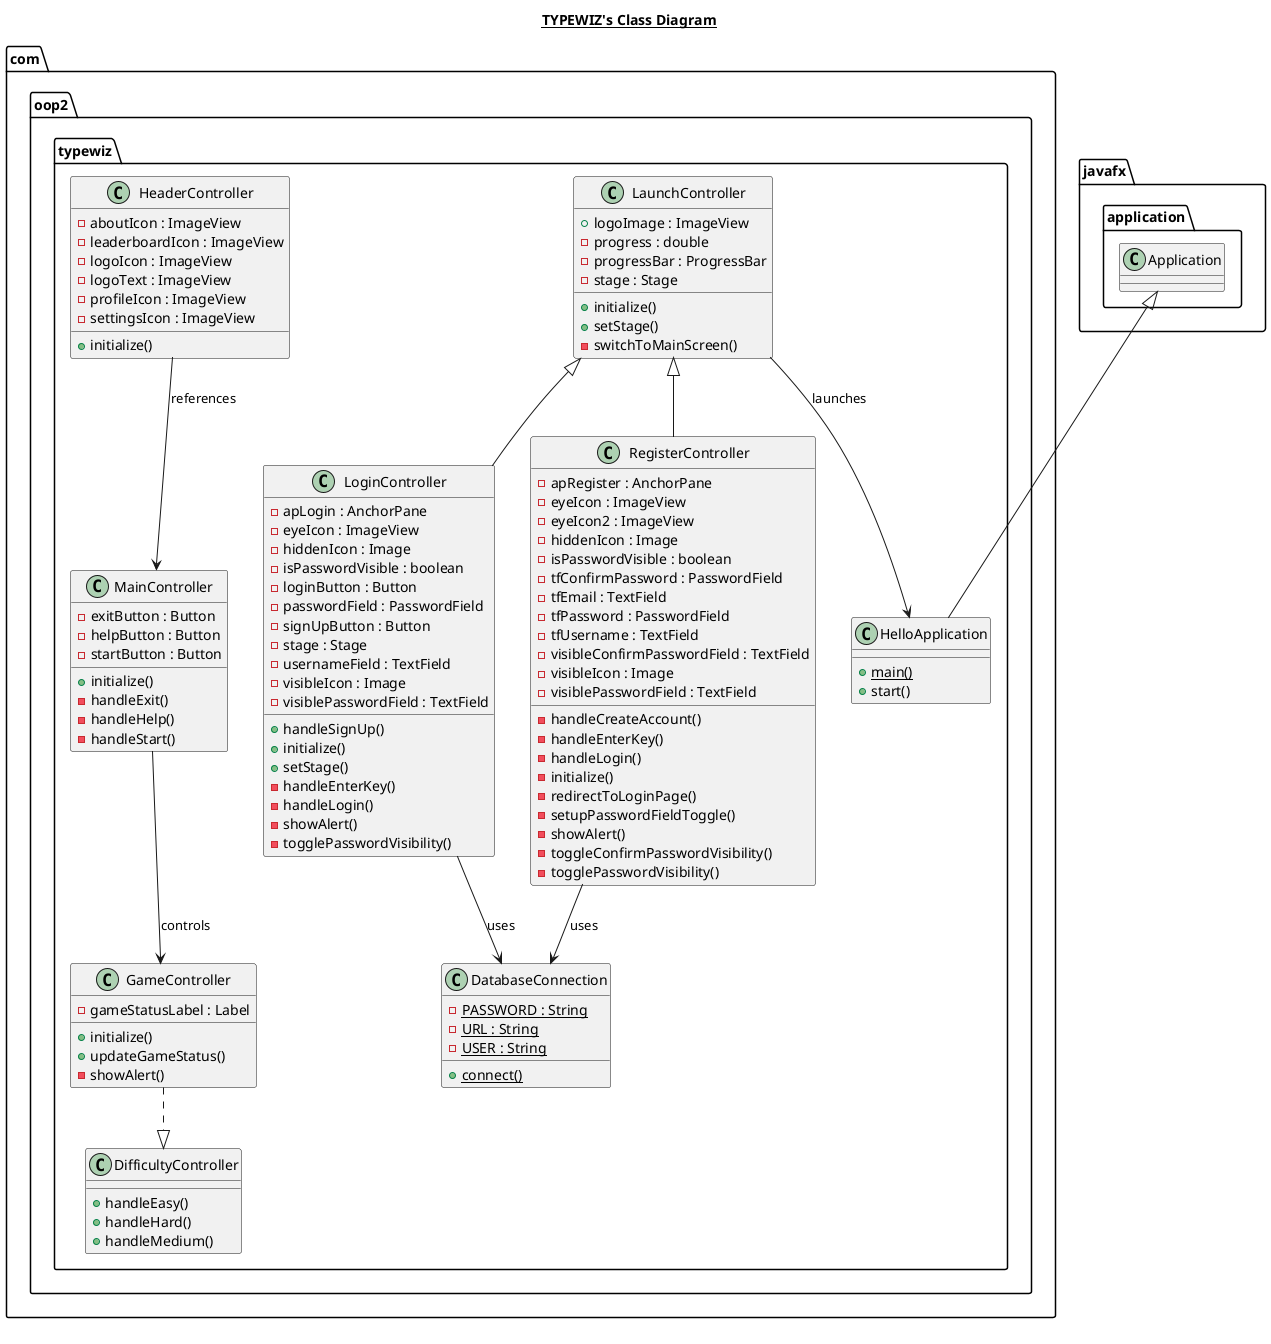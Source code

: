 @startuml

title __TYPEWIZ's Class Diagram__

class com.oop2.typewiz.DatabaseConnection {
    {static} - PASSWORD : String
    {static} - URL : String
    {static} - USER : String
    {static} + connect()
}

class com.oop2.typewiz.DifficultyController {
    + handleEasy()
    + handleHard()
    + handleMedium()
}

class com.oop2.typewiz.GameController {
    - gameStatusLabel : Label
    + initialize()
    + updateGameStatus()
    - showAlert()
}

class com.oop2.typewiz.HeaderController {
    - aboutIcon : ImageView
    - leaderboardIcon : ImageView
    - logoIcon : ImageView
    - logoText : ImageView
    - profileIcon : ImageView
    - settingsIcon : ImageView
    + initialize()
}

class com.oop2.typewiz.HelloApplication {
    {static} + main()
    + start()
}

class com.oop2.typewiz.LaunchController {
    + logoImage : ImageView
    - progress : double
    - progressBar : ProgressBar
    - stage : Stage
    + initialize()
    + setStage()
    - switchToMainScreen()
}

class com.oop2.typewiz.LoginController {
    - apLogin : AnchorPane
    - eyeIcon : ImageView
    - hiddenIcon : Image
    - isPasswordVisible : boolean
    - loginButton : Button
    - passwordField : PasswordField
    - signUpButton : Button
    - stage : Stage
    - usernameField : TextField
    - visibleIcon : Image
    - visiblePasswordField : TextField
    + handleSignUp()
    + initialize()
    + setStage()
    - handleEnterKey()
    - handleLogin()
    - showAlert()
    - togglePasswordVisibility()
}

class com.oop2.typewiz.MainController {
    - exitButton : Button
    - helpButton : Button
    - startButton : Button
    + initialize()
    - handleExit()
    - handleHelp()
    - handleStart()
}

class com.oop2.typewiz.RegisterController {
    - apRegister : AnchorPane
    - eyeIcon : ImageView
    - eyeIcon2 : ImageView
    - hiddenIcon : Image
    - isPasswordVisible : boolean
    - tfConfirmPassword : PasswordField
    - tfEmail : TextField
    - tfPassword : PasswordField
    - tfUsername : TextField
    - visibleConfirmPasswordField : TextField
    - visibleIcon : Image
    - visiblePasswordField : TextField
    - handleCreateAccount()
    - handleEnterKey()
    - handleLogin()
    - initialize()
    - redirectToLoginPage()
    - setupPasswordFieldToggle()
    - showAlert()
    - toggleConfirmPasswordVisibility()
    - togglePasswordVisibility()
}

' EXISTING Inheritance
com.oop2.typewiz.HelloApplication -up-|> javafx.application.Application

' ========== ADDED INHERITANCES (Multi-level) ==========
com.oop2.typewiz.LoginController -up-|> com.oop2.typewiz.LaunchController
com.oop2.typewiz.RegisterController -up-|> com.oop2.typewiz.LaunchController

' ========== MULTIPLE INHERITANCE (using interfaces style arrows) ==========
com.oop2.typewiz.GameController ..|> com.oop2.typewiz.DifficultyController

' ========== ASSOCIATIONS / RELATIONSHIPS ==========
com.oop2.typewiz.LoginController --> com.oop2.typewiz.DatabaseConnection : uses
com.oop2.typewiz.RegisterController --> com.oop2.typewiz.DatabaseConnection : uses
com.oop2.typewiz.MainController --> com.oop2.typewiz.GameController : controls
com.oop2.typewiz.HeaderController --> com.oop2.typewiz.MainController : references
com.oop2.typewiz.LaunchController --> com.oop2.typewiz.HelloApplication : launches

right footer

endfooter

@enduml
